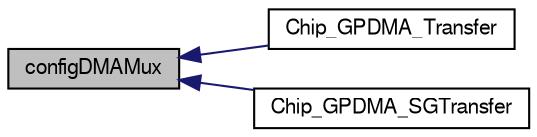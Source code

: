 digraph "configDMAMux"
{
  edge [fontname="FreeSans",fontsize="10",labelfontname="FreeSans",labelfontsize="10"];
  node [fontname="FreeSans",fontsize="10",shape=record];
  rankdir="LR";
  Node1 [label="configDMAMux",height=0.2,width=0.4,color="black", fillcolor="grey75", style="filled", fontcolor="black"];
  Node1 -> Node2 [dir="back",color="midnightblue",fontsize="10",style="solid"];
  Node2 [label="Chip_GPDMA_Transfer",height=0.2,width=0.4,color="black", fillcolor="white", style="filled",URL="$group__GPDMA__17XX__40XX.html#ga53a4dbf10ce59c17b0dd2284fa635580",tooltip="Do a DMA transfer M2M, M2P,P2M or P2P. "];
  Node1 -> Node3 [dir="back",color="midnightblue",fontsize="10",style="solid"];
  Node3 [label="Chip_GPDMA_SGTransfer",height=0.2,width=0.4,color="black", fillcolor="white", style="filled",URL="$group__GPDMA__17XX__40XX.html#ga6a2f7c7238f4288cb73baec79c3e38a7",tooltip="Do a DMA transfer using linked list of descriptors. "];
}
